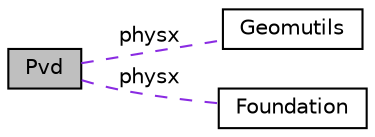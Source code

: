 digraph "Pvd"
{
  edge [fontname="Helvetica",fontsize="10",labelfontname="Helvetica",labelfontsize="10"];
  node [fontname="Helvetica",fontsize="10",shape=record];
  rankdir=LR;
  Node0 [label="Pvd",height=0.2,width=0.4,color="black", fillcolor="grey75", style="filled", fontcolor="black"];
  Node1 [label="Geomutils",height=0.2,width=0.4,color="black", fillcolor="white", style="filled",URL="$group__geomutils.html"];
  Node2 [label="Foundation",height=0.2,width=0.4,color="black", fillcolor="white", style="filled",URL="$group__foundation.html"];
  Node0->Node1 [shape=plaintext, label="physx", color="blueviolet", dir="none", style="dashed"];
  Node0->Node2 [shape=plaintext, label="physx", color="blueviolet", dir="none", style="dashed"];
}
